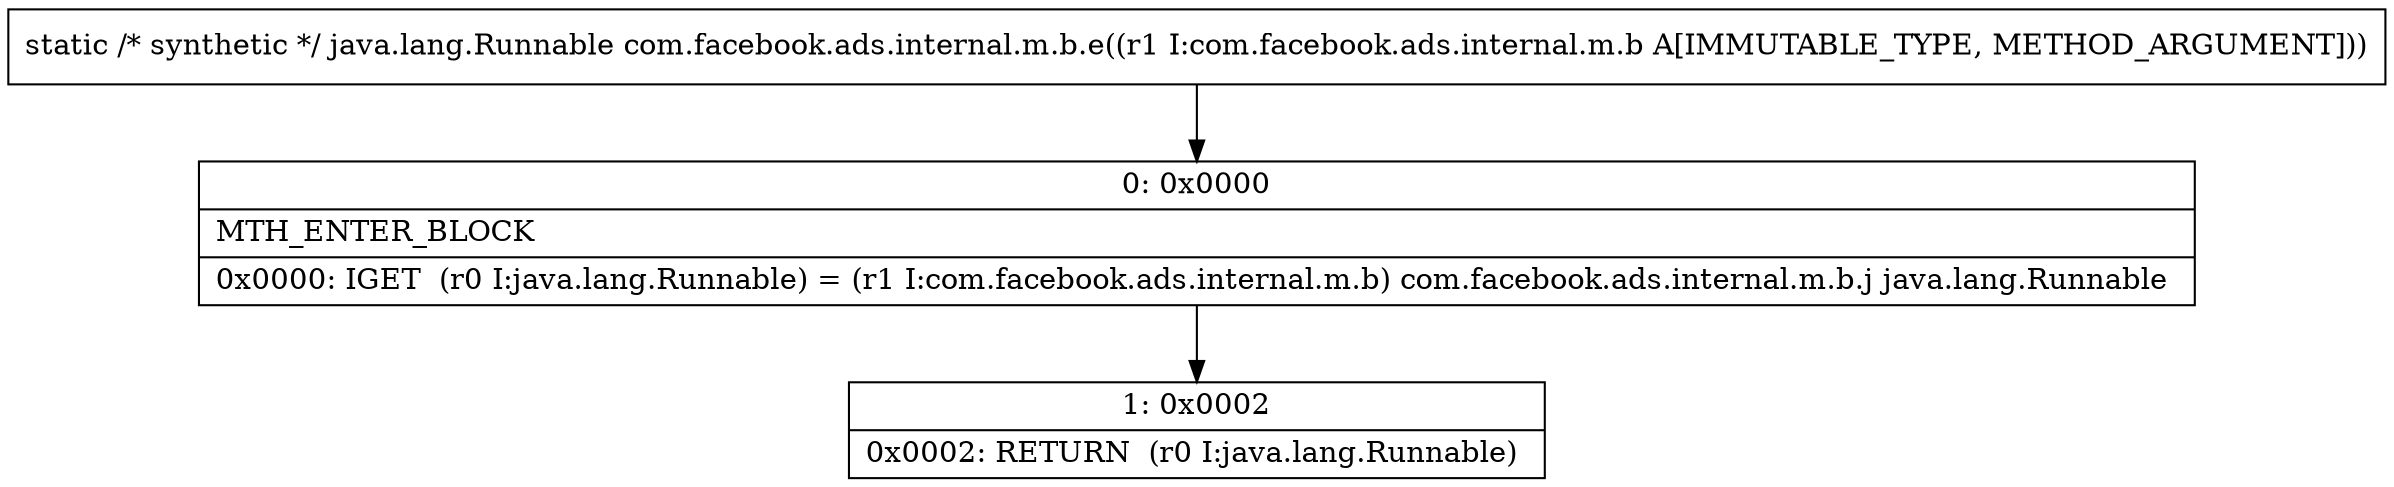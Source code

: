 digraph "CFG forcom.facebook.ads.internal.m.b.e(Lcom\/facebook\/ads\/internal\/m\/b;)Ljava\/lang\/Runnable;" {
Node_0 [shape=record,label="{0\:\ 0x0000|MTH_ENTER_BLOCK\l|0x0000: IGET  (r0 I:java.lang.Runnable) = (r1 I:com.facebook.ads.internal.m.b) com.facebook.ads.internal.m.b.j java.lang.Runnable \l}"];
Node_1 [shape=record,label="{1\:\ 0x0002|0x0002: RETURN  (r0 I:java.lang.Runnable) \l}"];
MethodNode[shape=record,label="{static \/* synthetic *\/ java.lang.Runnable com.facebook.ads.internal.m.b.e((r1 I:com.facebook.ads.internal.m.b A[IMMUTABLE_TYPE, METHOD_ARGUMENT])) }"];
MethodNode -> Node_0;
Node_0 -> Node_1;
}


